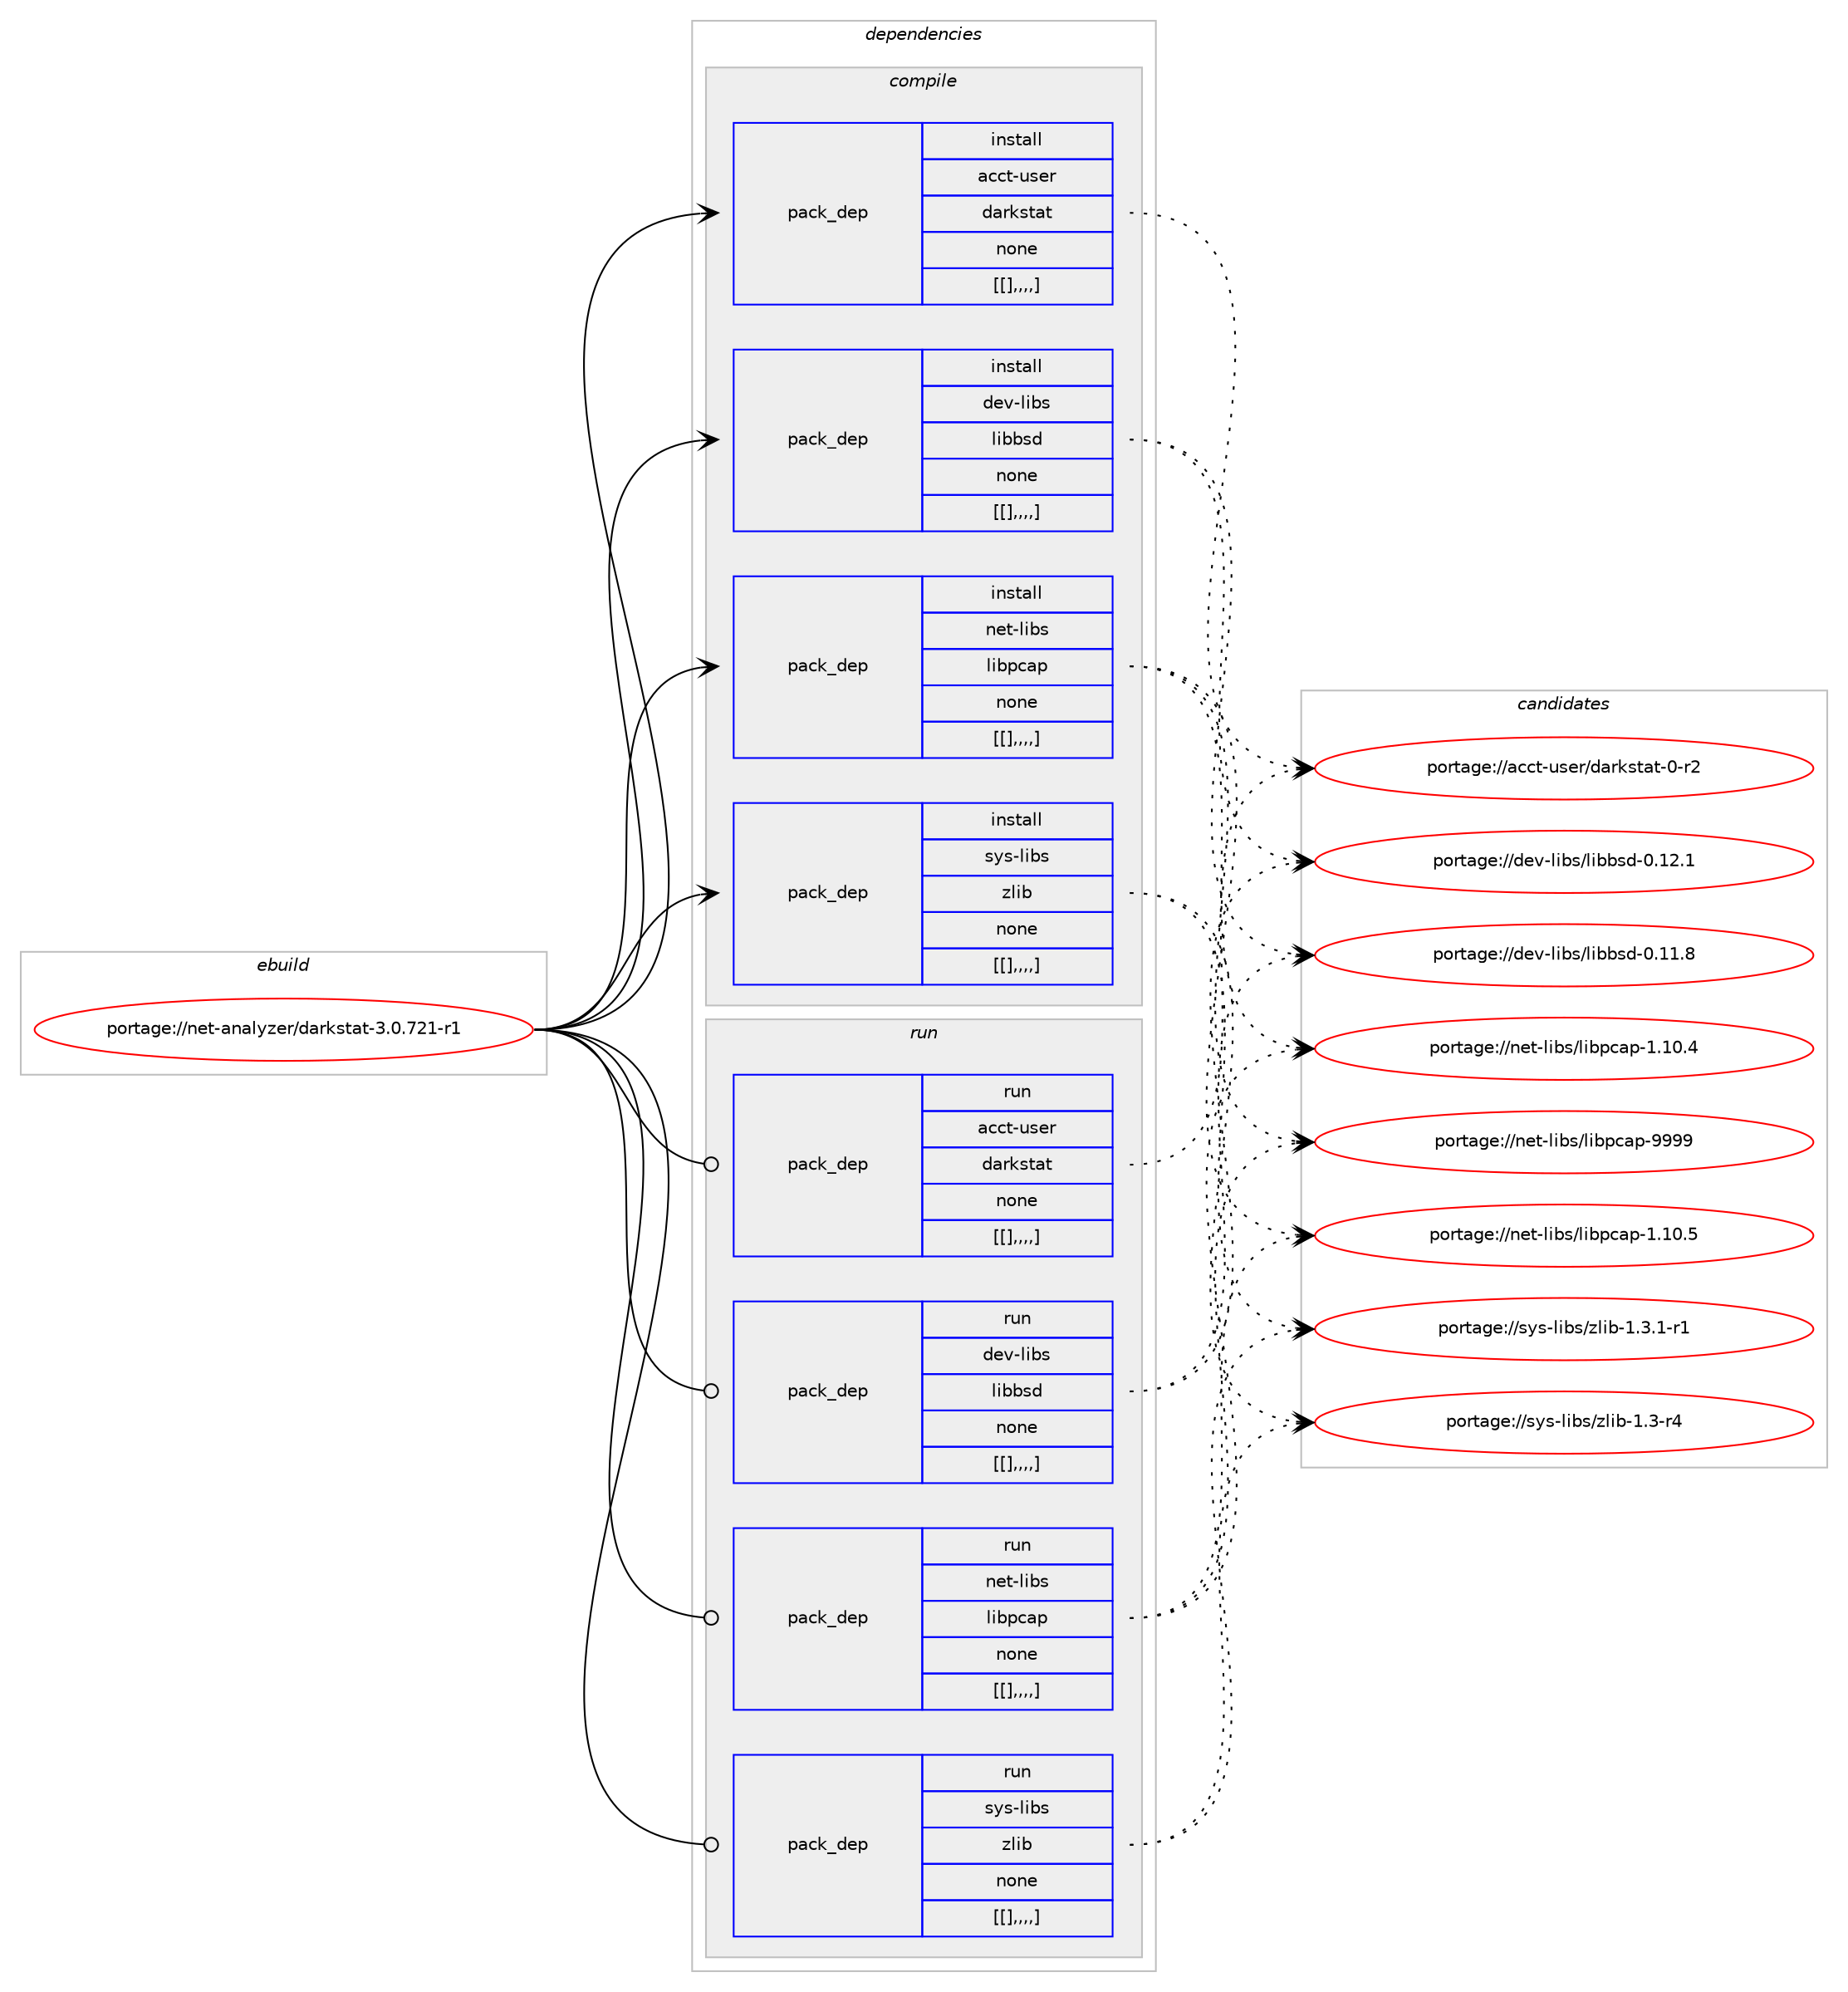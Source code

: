 digraph prolog {

# *************
# Graph options
# *************

newrank=true;
concentrate=true;
compound=true;
graph [rankdir=LR,fontname=Helvetica,fontsize=10,ranksep=1.5];#, ranksep=2.5, nodesep=0.2];
edge  [arrowhead=vee];
node  [fontname=Helvetica,fontsize=10];

# **********
# The ebuild
# **********

subgraph cluster_leftcol {
color=gray;
label=<<i>ebuild</i>>;
id [label="portage://net-analyzer/darkstat-3.0.721-r1", color=red, width=4, href="../net-analyzer/darkstat-3.0.721-r1.svg"];
}

# ****************
# The dependencies
# ****************

subgraph cluster_midcol {
color=gray;
label=<<i>dependencies</i>>;
subgraph cluster_compile {
fillcolor="#eeeeee";
style=filled;
label=<<i>compile</i>>;
subgraph pack261135 {
dependency355103 [label=<<TABLE BORDER="0" CELLBORDER="1" CELLSPACING="0" CELLPADDING="4" WIDTH="220"><TR><TD ROWSPAN="6" CELLPADDING="30">pack_dep</TD></TR><TR><TD WIDTH="110">install</TD></TR><TR><TD>acct-user</TD></TR><TR><TD>darkstat</TD></TR><TR><TD>none</TD></TR><TR><TD>[[],,,,]</TD></TR></TABLE>>, shape=none, color=blue];
}
id:e -> dependency355103:w [weight=20,style="solid",arrowhead="vee"];
subgraph pack261136 {
dependency355104 [label=<<TABLE BORDER="0" CELLBORDER="1" CELLSPACING="0" CELLPADDING="4" WIDTH="220"><TR><TD ROWSPAN="6" CELLPADDING="30">pack_dep</TD></TR><TR><TD WIDTH="110">install</TD></TR><TR><TD>dev-libs</TD></TR><TR><TD>libbsd</TD></TR><TR><TD>none</TD></TR><TR><TD>[[],,,,]</TD></TR></TABLE>>, shape=none, color=blue];
}
id:e -> dependency355104:w [weight=20,style="solid",arrowhead="vee"];
subgraph pack261137 {
dependency355105 [label=<<TABLE BORDER="0" CELLBORDER="1" CELLSPACING="0" CELLPADDING="4" WIDTH="220"><TR><TD ROWSPAN="6" CELLPADDING="30">pack_dep</TD></TR><TR><TD WIDTH="110">install</TD></TR><TR><TD>net-libs</TD></TR><TR><TD>libpcap</TD></TR><TR><TD>none</TD></TR><TR><TD>[[],,,,]</TD></TR></TABLE>>, shape=none, color=blue];
}
id:e -> dependency355105:w [weight=20,style="solid",arrowhead="vee"];
subgraph pack261138 {
dependency355106 [label=<<TABLE BORDER="0" CELLBORDER="1" CELLSPACING="0" CELLPADDING="4" WIDTH="220"><TR><TD ROWSPAN="6" CELLPADDING="30">pack_dep</TD></TR><TR><TD WIDTH="110">install</TD></TR><TR><TD>sys-libs</TD></TR><TR><TD>zlib</TD></TR><TR><TD>none</TD></TR><TR><TD>[[],,,,]</TD></TR></TABLE>>, shape=none, color=blue];
}
id:e -> dependency355106:w [weight=20,style="solid",arrowhead="vee"];
}
subgraph cluster_compileandrun {
fillcolor="#eeeeee";
style=filled;
label=<<i>compile and run</i>>;
}
subgraph cluster_run {
fillcolor="#eeeeee";
style=filled;
label=<<i>run</i>>;
subgraph pack261139 {
dependency355107 [label=<<TABLE BORDER="0" CELLBORDER="1" CELLSPACING="0" CELLPADDING="4" WIDTH="220"><TR><TD ROWSPAN="6" CELLPADDING="30">pack_dep</TD></TR><TR><TD WIDTH="110">run</TD></TR><TR><TD>acct-user</TD></TR><TR><TD>darkstat</TD></TR><TR><TD>none</TD></TR><TR><TD>[[],,,,]</TD></TR></TABLE>>, shape=none, color=blue];
}
id:e -> dependency355107:w [weight=20,style="solid",arrowhead="odot"];
subgraph pack261140 {
dependency355108 [label=<<TABLE BORDER="0" CELLBORDER="1" CELLSPACING="0" CELLPADDING="4" WIDTH="220"><TR><TD ROWSPAN="6" CELLPADDING="30">pack_dep</TD></TR><TR><TD WIDTH="110">run</TD></TR><TR><TD>dev-libs</TD></TR><TR><TD>libbsd</TD></TR><TR><TD>none</TD></TR><TR><TD>[[],,,,]</TD></TR></TABLE>>, shape=none, color=blue];
}
id:e -> dependency355108:w [weight=20,style="solid",arrowhead="odot"];
subgraph pack261141 {
dependency355109 [label=<<TABLE BORDER="0" CELLBORDER="1" CELLSPACING="0" CELLPADDING="4" WIDTH="220"><TR><TD ROWSPAN="6" CELLPADDING="30">pack_dep</TD></TR><TR><TD WIDTH="110">run</TD></TR><TR><TD>net-libs</TD></TR><TR><TD>libpcap</TD></TR><TR><TD>none</TD></TR><TR><TD>[[],,,,]</TD></TR></TABLE>>, shape=none, color=blue];
}
id:e -> dependency355109:w [weight=20,style="solid",arrowhead="odot"];
subgraph pack261142 {
dependency355110 [label=<<TABLE BORDER="0" CELLBORDER="1" CELLSPACING="0" CELLPADDING="4" WIDTH="220"><TR><TD ROWSPAN="6" CELLPADDING="30">pack_dep</TD></TR><TR><TD WIDTH="110">run</TD></TR><TR><TD>sys-libs</TD></TR><TR><TD>zlib</TD></TR><TR><TD>none</TD></TR><TR><TD>[[],,,,]</TD></TR></TABLE>>, shape=none, color=blue];
}
id:e -> dependency355110:w [weight=20,style="solid",arrowhead="odot"];
}
}

# **************
# The candidates
# **************

subgraph cluster_choices {
rank=same;
color=gray;
label=<<i>candidates</i>>;

subgraph choice261135 {
color=black;
nodesep=1;
choice9799991164511711510111447100971141071151169711645484511450 [label="portage://acct-user/darkstat-0-r2", color=red, width=4,href="../acct-user/darkstat-0-r2.svg"];
dependency355103:e -> choice9799991164511711510111447100971141071151169711645484511450:w [style=dotted,weight="100"];
}
subgraph choice261136 {
color=black;
nodesep=1;
choice100101118451081059811547108105989811510045484649504649 [label="portage://dev-libs/libbsd-0.12.1", color=red, width=4,href="../dev-libs/libbsd-0.12.1.svg"];
choice100101118451081059811547108105989811510045484649494656 [label="portage://dev-libs/libbsd-0.11.8", color=red, width=4,href="../dev-libs/libbsd-0.11.8.svg"];
dependency355104:e -> choice100101118451081059811547108105989811510045484649504649:w [style=dotted,weight="100"];
dependency355104:e -> choice100101118451081059811547108105989811510045484649494656:w [style=dotted,weight="100"];
}
subgraph choice261137 {
color=black;
nodesep=1;
choice1101011164510810598115471081059811299971124557575757 [label="portage://net-libs/libpcap-9999", color=red, width=4,href="../net-libs/libpcap-9999.svg"];
choice11010111645108105981154710810598112999711245494649484653 [label="portage://net-libs/libpcap-1.10.5", color=red, width=4,href="../net-libs/libpcap-1.10.5.svg"];
choice11010111645108105981154710810598112999711245494649484652 [label="portage://net-libs/libpcap-1.10.4", color=red, width=4,href="../net-libs/libpcap-1.10.4.svg"];
dependency355105:e -> choice1101011164510810598115471081059811299971124557575757:w [style=dotted,weight="100"];
dependency355105:e -> choice11010111645108105981154710810598112999711245494649484653:w [style=dotted,weight="100"];
dependency355105:e -> choice11010111645108105981154710810598112999711245494649484652:w [style=dotted,weight="100"];
}
subgraph choice261138 {
color=black;
nodesep=1;
choice115121115451081059811547122108105984549465146494511449 [label="portage://sys-libs/zlib-1.3.1-r1", color=red, width=4,href="../sys-libs/zlib-1.3.1-r1.svg"];
choice11512111545108105981154712210810598454946514511452 [label="portage://sys-libs/zlib-1.3-r4", color=red, width=4,href="../sys-libs/zlib-1.3-r4.svg"];
dependency355106:e -> choice115121115451081059811547122108105984549465146494511449:w [style=dotted,weight="100"];
dependency355106:e -> choice11512111545108105981154712210810598454946514511452:w [style=dotted,weight="100"];
}
subgraph choice261139 {
color=black;
nodesep=1;
choice9799991164511711510111447100971141071151169711645484511450 [label="portage://acct-user/darkstat-0-r2", color=red, width=4,href="../acct-user/darkstat-0-r2.svg"];
dependency355107:e -> choice9799991164511711510111447100971141071151169711645484511450:w [style=dotted,weight="100"];
}
subgraph choice261140 {
color=black;
nodesep=1;
choice100101118451081059811547108105989811510045484649504649 [label="portage://dev-libs/libbsd-0.12.1", color=red, width=4,href="../dev-libs/libbsd-0.12.1.svg"];
choice100101118451081059811547108105989811510045484649494656 [label="portage://dev-libs/libbsd-0.11.8", color=red, width=4,href="../dev-libs/libbsd-0.11.8.svg"];
dependency355108:e -> choice100101118451081059811547108105989811510045484649504649:w [style=dotted,weight="100"];
dependency355108:e -> choice100101118451081059811547108105989811510045484649494656:w [style=dotted,weight="100"];
}
subgraph choice261141 {
color=black;
nodesep=1;
choice1101011164510810598115471081059811299971124557575757 [label="portage://net-libs/libpcap-9999", color=red, width=4,href="../net-libs/libpcap-9999.svg"];
choice11010111645108105981154710810598112999711245494649484653 [label="portage://net-libs/libpcap-1.10.5", color=red, width=4,href="../net-libs/libpcap-1.10.5.svg"];
choice11010111645108105981154710810598112999711245494649484652 [label="portage://net-libs/libpcap-1.10.4", color=red, width=4,href="../net-libs/libpcap-1.10.4.svg"];
dependency355109:e -> choice1101011164510810598115471081059811299971124557575757:w [style=dotted,weight="100"];
dependency355109:e -> choice11010111645108105981154710810598112999711245494649484653:w [style=dotted,weight="100"];
dependency355109:e -> choice11010111645108105981154710810598112999711245494649484652:w [style=dotted,weight="100"];
}
subgraph choice261142 {
color=black;
nodesep=1;
choice115121115451081059811547122108105984549465146494511449 [label="portage://sys-libs/zlib-1.3.1-r1", color=red, width=4,href="../sys-libs/zlib-1.3.1-r1.svg"];
choice11512111545108105981154712210810598454946514511452 [label="portage://sys-libs/zlib-1.3-r4", color=red, width=4,href="../sys-libs/zlib-1.3-r4.svg"];
dependency355110:e -> choice115121115451081059811547122108105984549465146494511449:w [style=dotted,weight="100"];
dependency355110:e -> choice11512111545108105981154712210810598454946514511452:w [style=dotted,weight="100"];
}
}

}
